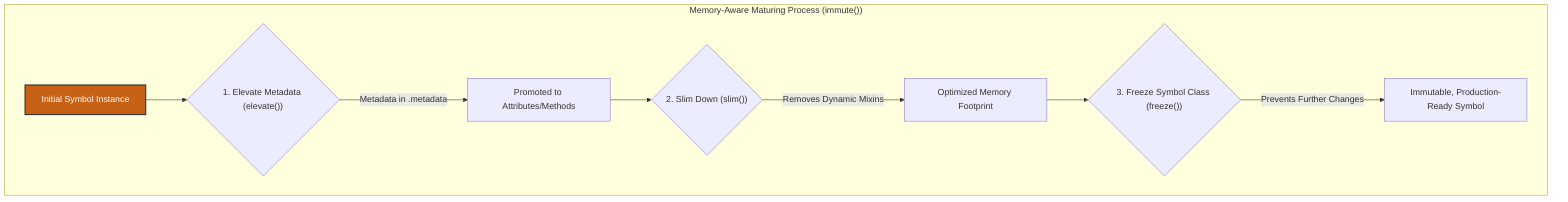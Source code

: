 graph TD
    subgraph "Memory-Aware Maturing Process #40;immute#40;#41;#41;"
        A[Initial Symbol Instance] --> B{1. Elevate Metadata #40;elevate#40;#41;#41;};
        B -- "Metadata in .metadata" --> C[Promoted to Attributes/Methods];
        C --> D{2. Slim Down #40;slim#40;#41;#41;};
        D -- "Removes Dynamic Mixins" --> E[Optimized Memory Footprint];
        E --> F{3. Freeze Symbol Class #40;freeze#40;#41;#41;};
        F -- "Prevents Further Changes" --> G[Immutable, Production-Ready Symbol];
    end


    style A fill:#c66115,stroke:#333,stroke-width:2px,color:#FFFFFF;